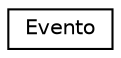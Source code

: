 digraph "Graphical Class Hierarchy"
{
 // LATEX_PDF_SIZE
  edge [fontname="Helvetica",fontsize="10",labelfontname="Helvetica",labelfontsize="10"];
  node [fontname="Helvetica",fontsize="10",shape=record];
  rankdir="LR";
  Node0 [label="Evento",height=0.2,width=0.4,color="black", fillcolor="white", style="filled",URL="$classEvento.html",tooltip="La clase Evento representa un evento."];
}

